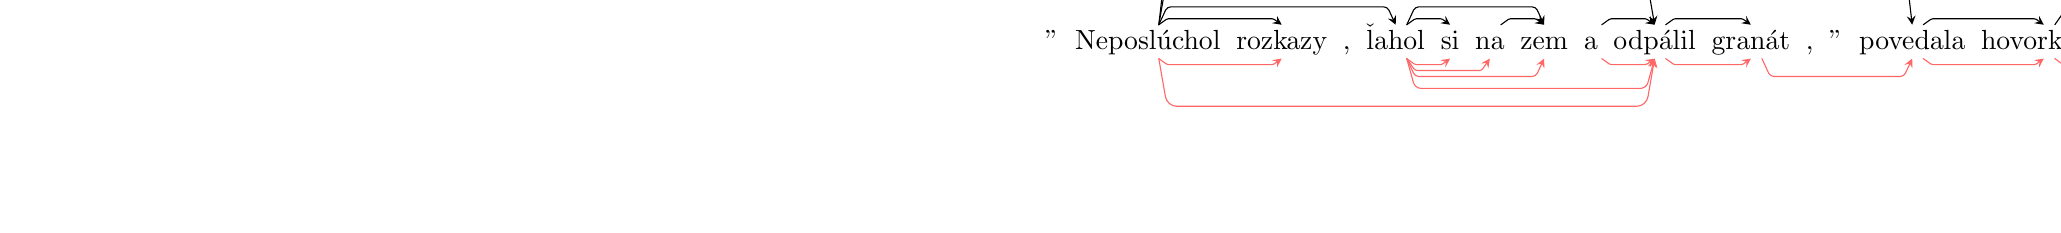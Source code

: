 

\begin{dependency}[hide label, edge unit distance=.5ex]
    \begin{deptext}[column sep=0.05cm]
    "\& Neposlúchol\& rozkazy\& ,\& ľahol\& si\& na\& zem\& a\& odpálil\& granát\& ,\& "\& povedala\& hovorkyňa\& miestnej\& polície\& . \\
\end{deptext}
\depedge{2}{3}{.}
\depedge{2}{5}{.}
\depedge{2}{10}{.}
\depedge{2}{14}{.}
\depedge{5}{6}{.}
\depedge{5}{8}{.}
\depedge{7}{8}{.}
\depedge{9}{10}{.}
\depedge{10}{11}{.}
\depedge{14}{15}{.}
\depedge{15}{17}{.}
\depedge{16}{17}{.}
\depedge[edge style={red!60!}, edge below]{5}{6}{.}
\depedge[edge style={red!60!}, edge below]{10}{11}{.}
\depedge[edge style={red!60!}, edge below]{5}{10}{.}
\depedge[edge style={red!60!}, edge below]{16}{17}{.}
\depedge[edge style={red!60!}, edge below]{2}{3}{.}
\depedge[edge style={red!60!}, edge below]{9}{10}{.}
\depedge[edge style={red!60!}, edge below]{2}{10}{.}
\depedge[edge style={red!60!}, edge below]{5}{7}{.}
\depedge[edge style={red!60!}, edge below]{5}{8}{.}
\depedge[edge style={red!60!}, edge below]{15}{16}{.}
\depedge[edge style={red!60!}, edge below]{14}{15}{.}
\depedge[edge style={red!60!}, edge below]{11}{14}{.}
\end{dependency}


\begin{dependency}[hide label, edge unit distance=.5ex]
    \begin{deptext}[column sep=0.05cm]
    Ďalšie\& kroky\& švajčiarskej\& sudkyne\& povedú\& do\& Belehradu\& . \\
\end{deptext}
\depedge{1}{2}{.}
\depedge{2}{4}{.}
\depedge{2}{5}{.}
\depedge{3}{4}{.}
\depedge{5}{7}{.}
\depedge{6}{7}{.}
\depedge[edge style={red!60!}, edge below]{1}{2}{.}
\depedge[edge style={red!60!}, edge below]{2}{5}{.}
\depedge[edge style={red!60!}, edge below]{2}{4}{.}
\depedge[edge style={red!60!}, edge below]{3}{4}{.}
\depedge[edge style={red!60!}, edge below]{5}{6}{.}
\depedge[edge style={red!60!}, edge below]{6}{7}{.}
\end{dependency}


\begin{dependency}[hide label, edge unit distance=.5ex]
    \begin{deptext}[column sep=0.05cm]
    FOTO\& -\& REUTERS \\
\end{deptext}
\depedge{1}{3}{.}
\depedge[edge style={red!60!}, edge below]{1}{3}{.}
\end{dependency}


\begin{dependency}[hide label, edge unit distance=.5ex]
    \begin{deptext}[column sep=0.05cm]
    Spor\& medzi\& tribunálom\& a\& záhrebskou\& vládou\& ,\& ktorý\& vyzeral\& zásadne\& ,\& previedla\& do\& čisto\& technickej\& roviny\& . \\
\end{deptext}
\depedge{1}{3}{.}
\depedge{1}{9}{.}
\depedge{1}{12}{.}
\depedge{2}{3}{.}
\depedge{3}{6}{.}
\depedge{4}{6}{.}
\depedge{5}{6}{.}
\depedge{8}{9}{.}
\depedge{9}{10}{.}
\depedge{12}{16}{.}
\depedge{13}{16}{.}
\depedge{14}{15}{.}
\depedge{15}{16}{.}
\depedge[edge style={red!60!}, edge below]{9}{10}{.}
\depedge[edge style={red!60!}, edge below]{8}{9}{.}
\depedge[edge style={red!60!}, edge below]{3}{6}{.}
\depedge[edge style={red!60!}, edge below]{13}{16}{.}
\depedge[edge style={red!60!}, edge below]{12}{13}{.}
\depedge[edge style={red!60!}, edge below]{15}{16}{.}
\depedge[edge style={red!60!}, edge below]{13}{14}{.}
\depedge[edge style={red!60!}, edge below]{9}{12}{.}
\depedge[edge style={red!60!}, edge below]{1}{3}{.}
\depedge[edge style={red!60!}, edge below]{5}{6}{.}
\depedge[edge style={red!60!}, edge below]{1}{8}{.}
\depedge[edge style={red!60!}, edge below]{2}{3}{.}
\depedge[edge style={red!60!}, edge below]{4}{5}{.}
\end{dependency}


\begin{dependency}[hide label, edge unit distance=.5ex]
    \begin{deptext}[column sep=0.05cm]
    Spor\& o\& generála \\
\end{deptext}
\depedge{1}{3}{.}
\depedge{2}{3}{.}
\depedge[edge style={red!60!}, edge below]{1}{2}{.}
\depedge[edge style={red!60!}, edge below]{2}{3}{.}
\end{dependency}


\begin{dependency}[hide label, edge unit distance=.5ex]
    \begin{deptext}[column sep=0.05cm]
    Nakoniec\& sa\& písalo\& o\& obvinení\& šiestich\& generálov\& a\& dvoch\& vysokých\& predstaviteľov\& bývalej\& vlády\& . \\
\end{deptext}
\depedge{1}{3}{.}
\depedge{2}{3}{.}
\depedge{3}{5}{.}
\depedge{4}{5}{.}
\depedge{5}{7}{.}
\depedge{6}{7}{.}
\depedge{7}{11}{.}
\depedge{8}{11}{.}
\depedge{9}{11}{.}
\depedge{10}{11}{.}
\depedge{11}{13}{.}
\depedge{12}{13}{.}
\depedge[edge style={red!60!}, edge below]{2}{3}{.}
\depedge[edge style={red!60!}, edge below]{10}{11}{.}
\depedge[edge style={red!60!}, edge below]{6}{7}{.}
\depedge[edge style={red!60!}, edge below]{3}{4}{.}
\depedge[edge style={red!60!}, edge below]{3}{5}{.}
\depedge[edge style={red!60!}, edge below]{1}{3}{.}
\depedge[edge style={red!60!}, edge below]{9}{11}{.}
\depedge[edge style={red!60!}, edge below]{12}{13}{.}
\depedge[edge style={red!60!}, edge below]{7}{11}{.}
\depedge[edge style={red!60!}, edge below]{11}{13}{.}
\depedge[edge style={red!60!}, edge below]{5}{11}{.}
\depedge[edge style={red!60!}, edge below]{7}{8}{.}
\end{dependency}


\begin{dependency}[hide label, edge unit distance=.5ex]
    \begin{deptext}[column sep=0.05cm]
    Haag\& spresňuje \\
\end{deptext}
\depedge{1}{2}{.}
\depedge[edge style={red!60!}, edge below]{1}{2}{.}
\end{dependency}


\begin{dependency}[hide label, edge unit distance=.5ex]
    \begin{deptext}[column sep=0.05cm]
    V\& prvom\& rade\& vraj\& došlo\& k\& nepochopeniu\& . \\
\end{deptext}
\depedge{1}{3}{.}
\depedge{2}{3}{.}
\depedge{3}{5}{.}
\depedge{4}{5}{.}
\depedge{5}{7}{.}
\depedge{6}{7}{.}
\depedge[edge style={red!60!}, edge below]{6}{7}{.}
\depedge[edge style={red!60!}, edge below]{5}{7}{.}
\depedge[edge style={red!60!}, edge below]{1}{4}{.}
\depedge[edge style={red!60!}, edge below]{4}{7}{.}
\depedge[edge style={red!60!}, edge below]{2}{3}{.}
\depedge[edge style={red!60!}, edge below]{1}{2}{.}
\end{dependency}


\begin{dependency}[hide label, edge unit distance=.5ex]
    \begin{deptext}[column sep=0.05cm]
    To\& vysvetlila\& Del\& Ponteová\& Chorvátom\& ,\& keď\& v\& pondelok\& na\& pozvanie\& premiéra\& prišla\& do\& Záhrebu\& . \\
\end{deptext}
\depedge{1}{2}{.}
\depedge{2}{4}{.}
\depedge{2}{5}{.}
\depedge{2}{13}{.}
\depedge{3}{4}{.}
\depedge{7}{13}{.}
\depedge{8}{9}{.}
\depedge{9}{13}{.}
\depedge{10}{11}{.}
\depedge{11}{12}{.}
\depedge{11}{13}{.}
\depedge{13}{15}{.}
\depedge{14}{15}{.}
\depedge[edge style={red!60!}, edge below]{10}{11}{.}
\depedge[edge style={red!60!}, edge below]{13}{15}{.}
\depedge[edge style={red!60!}, edge below]{2}{4}{.}
\depedge[edge style={red!60!}, edge below]{1}{2}{.}
\depedge[edge style={red!60!}, edge below]{14}{15}{.}
\depedge[edge style={red!60!}, edge below]{2}{5}{.}
\depedge[edge style={red!60!}, edge below]{12}{13}{.}
\depedge[edge style={red!60!}, edge below]{8}{9}{.}
\depedge[edge style={red!60!}, edge below]{2}{13}{.}
\depedge[edge style={red!60!}, edge below]{7}{15}{.}
\depedge[edge style={red!60!}, edge below]{11}{15}{.}
\depedge[edge style={red!60!}, edge below]{9}{15}{.}
\depedge[edge style={red!60!}, edge below]{2}{3}{.}
\end{dependency}


\begin{dependency}[hide label, edge unit distance=.5ex]
    \begin{deptext}[column sep=0.05cm]
    Koalícia\& hádam\& zostane\& pohromade\& . \\
\end{deptext}
\depedge{1}{3}{.}
\depedge{2}{3}{.}
\depedge{3}{4}{.}
\depedge[edge style={red!60!}, edge below]{3}{4}{.}
\depedge[edge style={red!60!}, edge below]{1}{2}{.}
\depedge[edge style={red!60!}, edge below]{1}{4}{.}
\end{dependency}


\begin{dependency}[hide label, edge unit distance=.5ex]
    \begin{deptext}[column sep=0.05cm]
    Koštunica\& nemá\& čas \\
\end{deptext}
\depedge{1}{2}{.}
\depedge{2}{3}{.}
\depedge[edge style={red!60!}, edge below]{1}{2}{.}
\depedge[edge style={red!60!}, edge below]{1}{3}{.}
\end{dependency}


\begin{dependency}[hide label, edge unit distance=.5ex]
    \begin{deptext}[column sep=0.05cm]
    Ďalšia\& balkánska\& cesta\& Carly\& Q\& Ponteovej\& vedie\& do\& Belehradu\& . \\
\end{deptext}
\depedge{1}{3}{.}
\depedge{2}{3}{.}
\depedge{3}{6}{.}
\depedge{3}{7}{.}
\depedge{4}{6}{.}
\depedge{5}{6}{.}
\depedge{7}{9}{.}
\depedge{8}{9}{.}
\depedge[edge style={red!60!}, edge below]{7}{8}{.}
\depedge[edge style={red!60!}, edge below]{1}{2}{.}
\depedge[edge style={red!60!}, edge below]{1}{3}{.}
\depedge[edge style={red!60!}, edge below]{3}{7}{.}
\depedge[edge style={red!60!}, edge below]{4}{6}{.}
\depedge[edge style={red!60!}, edge below]{1}{6}{.}
\depedge[edge style={red!60!}, edge below]{8}{9}{.}
\depedge[edge style={red!60!}, edge below]{5}{6}{.}
\end{dependency}


\begin{dependency}[hide label, edge unit distance=.5ex]
    \begin{deptext}[column sep=0.05cm]
    A\& tentoraz\& vraj\& povezie\& aj\& zatykače\& . \\
\end{deptext}
\depedge{1}{4}{.}
\depedge{2}{4}{.}
\depedge{3}{4}{.}
\depedge{4}{6}{.}
\depedge{5}{6}{.}
\depedge[edge style={red!60!}, edge below]{1}{2}{.}
\depedge[edge style={red!60!}, edge below]{2}{3}{.}
\depedge[edge style={red!60!}, edge below]{1}{4}{.}
\depedge[edge style={red!60!}, edge below]{4}{5}{.}
\depedge[edge style={red!60!}, edge below]{4}{6}{.}
\end{dependency}


\begin{dependency}[hide label, edge unit distance=.5ex]
    \begin{deptext}[column sep=0.05cm]
    Tu\& sú\& obžalovacie\& spisy\& ,\& tu\& sú\& zatykače\& . \\
\end{deptext}
\depedge{1}{2}{.}
\depedge{2}{4}{.}
\depedge{2}{7}{.}
\depedge{3}{4}{.}
\depedge{6}{7}{.}
\depedge{7}{8}{.}
\depedge[edge style={red!60!}, edge below]{3}{4}{.}
\depedge[edge style={red!60!}, edge below]{2}{7}{.}
\depedge[edge style={red!60!}, edge below]{2}{4}{.}
\depedge[edge style={red!60!}, edge below]{7}{8}{.}
\depedge[edge style={red!60!}, edge below]{1}{2}{.}
\depedge[edge style={red!60!}, edge below]{6}{7}{.}
\end{dependency}


\begin{dependency}[hide label, edge unit distance=.5ex]
    \begin{deptext}[column sep=0.05cm]
    Konajte\& svoju\& povinnosť\& . \\
\end{deptext}
\depedge{1}{3}{.}
\depedge{2}{3}{.}
\depedge[edge style={red!60!}, edge below]{1}{3}{.}
\depedge[edge style={red!60!}, edge below]{2}{3}{.}
\end{dependency}


\begin{dependency}[hide label, edge unit distance=.5ex]
    \begin{deptext}[column sep=0.05cm]
    BAŠA\& JAVŮRKOVÁ \\
\end{deptext}
\depedge{1}{2}{.}
\depedge[edge style={red!60!}, edge below]{1}{2}{.}
\end{dependency}


\begin{dependency}[hide label, edge unit distance=.5ex]
    \begin{deptext}[column sep=0.05cm]
    Hospodárstvo\& KĽDR\& je\& na\& kolenách\& a\& deti\& hladujú\& . \\
\end{deptext}
\depedge{1}{2}{.}
\depedge{1}{3}{.}
\depedge{3}{5}{.}
\depedge{3}{8}{.}
\depedge{4}{5}{.}
\depedge{6}{8}{.}
\depedge{7}{8}{.}
\depedge[edge style={red!60!}, edge below]{4}{5}{.}
\depedge[edge style={red!60!}, edge below]{7}{8}{.}
\depedge[edge style={red!60!}, edge below]{5}{8}{.}
\depedge[edge style={red!60!}, edge below]{3}{5}{.}
\depedge[edge style={red!60!}, edge below]{6}{7}{.}
\depedge[edge style={red!60!}, edge below]{1}{8}{.}
\depedge[edge style={red!60!}, edge below]{1}{2}{.}
\end{dependency}


\begin{dependency}[hide label, edge unit distance=.5ex]
    \begin{deptext}[column sep=0.05cm]
    FOTO\& -\& REUTERS \\
\end{deptext}
\depedge{1}{3}{.}
\depedge[edge style={red!60!}, edge below]{1}{3}{.}
\end{dependency}


\begin{dependency}[hide label, edge unit distance=.5ex]
    \begin{deptext}[column sep=0.05cm]
    Po\& vlaňajšej\& inkognito\& návšteve\& Pekingu\& kórejský\& vodca\& opäť\& pricestoval\& do\& Číny\& svojím\& zvláštnym\& vlakom\& . \\
\end{deptext}
\depedge{1}{4}{.}
\depedge{2}{4}{.}
\depedge{3}{4}{.}
\depedge{4}{5}{.}
\depedge{4}{9}{.}
\depedge{6}{7}{.}
\depedge{7}{9}{.}
\depedge{8}{9}{.}
\depedge{9}{11}{.}
\depedge{9}{14}{.}
\depedge{10}{11}{.}
\depedge{12}{14}{.}
\depedge{13}{14}{.}
\depedge[edge style={red!60!}, edge below]{2}{3}{.}
\depedge[edge style={red!60!}, edge below]{12}{14}{.}
\depedge[edge style={red!60!}, edge below]{12}{13}{.}
\depedge[edge style={red!60!}, edge below]{8}{9}{.}
\depedge[edge style={red!60!}, edge below]{9}{10}{.}
\depedge[edge style={red!60!}, edge below]{6}{7}{.}
\depedge[edge style={red!60!}, edge below]{10}{11}{.}
\depedge[edge style={red!60!}, edge below]{7}{9}{.}
\depedge[edge style={red!60!}, edge below]{9}{12}{.}
\depedge[edge style={red!60!}, edge below]{5}{6}{.}
\depedge[edge style={red!60!}, edge below]{4}{5}{.}
\depedge[edge style={red!60!}, edge below]{1}{2}{.}
\depedge[edge style={red!60!}, edge below]{1}{4}{.}
\end{dependency}


\begin{dependency}[hide label, edge unit distance=.5ex]
    \begin{deptext}[column sep=0.05cm]
    Spravodajca\& BBC\& napríklad\& informoval\& ,\& že\& veľká\& naháňačka\& za\& lístkami\& do\& pekinskej\& opery\& naznačovala\& ,\& že\& Kim\& mal\& navštíviť\& včerajšie\& predstavenie\& . \\
\end{deptext}
\depedge{1}{2}{.}
\depedge{1}{4}{.}
\depedge{3}{4}{.}
\depedge{4}{14}{.}
\depedge{6}{14}{.}
\depedge{7}{8}{.}
\depedge{8}{10}{.}
\depedge{8}{14}{.}
\depedge{9}{10}{.}
\depedge{10}{13}{.}
\depedge{11}{13}{.}
\depedge{12}{13}{.}
\depedge{14}{18}{.}
\depedge{16}{18}{.}
\depedge{17}{18}{.}
\depedge{18}{19}{.}
\depedge{19}{21}{.}
\depedge{20}{21}{.}
\depedge[edge style={red!60!}, edge below]{8}{10}{.}
\depedge[edge style={red!60!}, edge below]{4}{14}{.}
\depedge[edge style={red!60!}, edge below]{20}{21}{.}
\depedge[edge style={red!60!}, edge below]{7}{8}{.}
\depedge[edge style={red!60!}, edge below]{10}{14}{.}
\depedge[edge style={red!60!}, edge below]{18}{19}{.}
\depedge[edge style={red!60!}, edge below]{18}{20}{.}
\depedge[edge style={red!60!}, edge below]{4}{6}{.}
\depedge[edge style={red!60!}, edge below]{1}{4}{.}
\depedge[edge style={red!60!}, edge below]{11}{12}{.}
\depedge[edge style={red!60!}, edge below]{9}{10}{.}
\depedge[edge style={red!60!}, edge below]{10}{13}{.}
\depedge[edge style={red!60!}, edge below]{12}{13}{.}
\depedge[edge style={red!60!}, edge below]{6}{16}{.}
\depedge[edge style={red!60!}, edge below]{16}{18}{.}
\depedge[edge style={red!60!}, edge below]{14}{17}{.}
\depedge[edge style={red!60!}, edge below]{3}{4}{.}
\depedge[edge style={red!60!}, edge below]{2}{4}{.}
\end{dependency}
